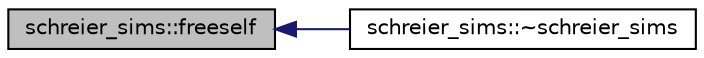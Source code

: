 digraph "schreier_sims::freeself"
{
  edge [fontname="Helvetica",fontsize="10",labelfontname="Helvetica",labelfontsize="10"];
  node [fontname="Helvetica",fontsize="10",shape=record];
  rankdir="LR";
  Node169 [label="schreier_sims::freeself",height=0.2,width=0.4,color="black", fillcolor="grey75", style="filled", fontcolor="black"];
  Node169 -> Node170 [dir="back",color="midnightblue",fontsize="10",style="solid",fontname="Helvetica"];
  Node170 [label="schreier_sims::~schreier_sims",height=0.2,width=0.4,color="black", fillcolor="white", style="filled",URL="$d0/da8/classschreier__sims.html#a1b5c79f11ed6b9f0e7a7fe5f4d2f6baf"];
}

